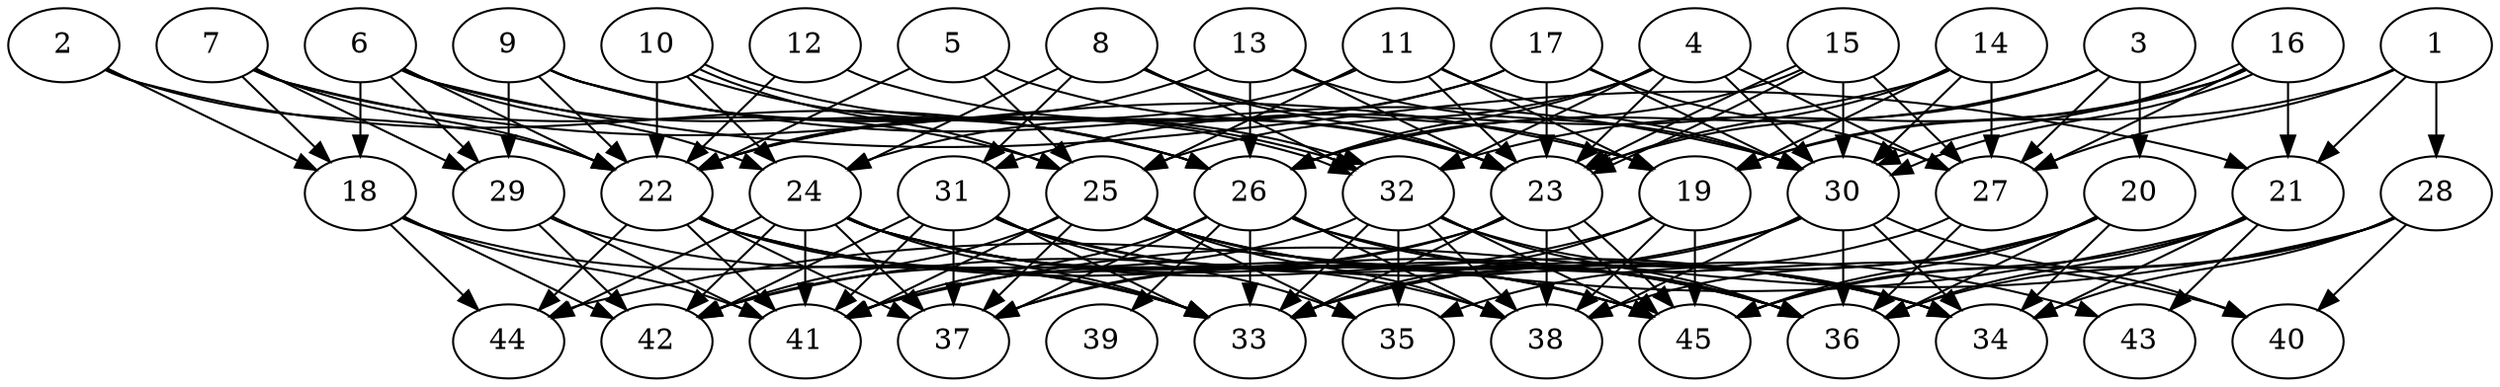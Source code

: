 // DAG automatically generated by daggen at Tue Aug  6 16:31:44 2019
// ./daggen --dot -n 45 --ccr 0.3 --fat 0.7 --regular 0.5 --density 0.7 --mindata 5242880 --maxdata 52428800 
digraph G {
  1 [size="63522133", alpha="0.15", expect_size="19056640"] 
  1 -> 19 [size ="19056640"]
  1 -> 21 [size ="19056640"]
  1 -> 27 [size ="19056640"]
  1 -> 28 [size ="19056640"]
  2 [size="128146773", alpha="0.12", expect_size="38444032"] 
  2 -> 18 [size ="38444032"]
  2 -> 22 [size ="38444032"]
  2 -> 26 [size ="38444032"]
  3 [size="66082133", alpha="0.04", expect_size="19824640"] 
  3 -> 20 [size ="19824640"]
  3 -> 23 [size ="19824640"]
  3 -> 26 [size ="19824640"]
  3 -> 27 [size ="19824640"]
  4 [size="97614507", alpha="0.11", expect_size="29284352"] 
  4 -> 23 [size ="29284352"]
  4 -> 25 [size ="29284352"]
  4 -> 26 [size ="29284352"]
  4 -> 27 [size ="29284352"]
  4 -> 30 [size ="29284352"]
  4 -> 32 [size ="29284352"]
  5 [size="39748267", alpha="0.10", expect_size="11924480"] 
  5 -> 22 [size ="11924480"]
  5 -> 23 [size ="11924480"]
  5 -> 25 [size ="11924480"]
  6 [size="120770560", alpha="0.11", expect_size="36231168"] 
  6 -> 18 [size ="36231168"]
  6 -> 21 [size ="36231168"]
  6 -> 22 [size ="36231168"]
  6 -> 24 [size ="36231168"]
  6 -> 26 [size ="36231168"]
  6 -> 29 [size ="36231168"]
  7 [size="162747733", alpha="0.06", expect_size="48824320"] 
  7 -> 18 [size ="48824320"]
  7 -> 19 [size ="48824320"]
  7 -> 22 [size ="48824320"]
  7 -> 25 [size ="48824320"]
  7 -> 29 [size ="48824320"]
  8 [size="166116693", alpha="0.09", expect_size="49835008"] 
  8 -> 19 [size ="49835008"]
  8 -> 23 [size ="49835008"]
  8 -> 24 [size ="49835008"]
  8 -> 31 [size ="49835008"]
  8 -> 32 [size ="49835008"]
  9 [size="119036587", alpha="0.11", expect_size="35710976"] 
  9 -> 22 [size ="35710976"]
  9 -> 26 [size ="35710976"]
  9 -> 29 [size ="35710976"]
  9 -> 30 [size ="35710976"]
  9 -> 32 [size ="35710976"]
  10 [size="147694933", alpha="0.03", expect_size="44308480"] 
  10 -> 22 [size ="44308480"]
  10 -> 24 [size ="44308480"]
  10 -> 25 [size ="44308480"]
  10 -> 32 [size ="44308480"]
  10 -> 32 [size ="44308480"]
  11 [size="113916587", alpha="0.05", expect_size="34174976"] 
  11 -> 19 [size ="34174976"]
  11 -> 22 [size ="34174976"]
  11 -> 23 [size ="34174976"]
  11 -> 25 [size ="34174976"]
  11 -> 30 [size ="34174976"]
  12 [size="77144747", alpha="0.08", expect_size="23143424"] 
  12 -> 22 [size ="23143424"]
  12 -> 23 [size ="23143424"]
  13 [size="171960320", alpha="0.07", expect_size="51588096"] 
  13 -> 22 [size ="51588096"]
  13 -> 23 [size ="51588096"]
  13 -> 26 [size ="51588096"]
  13 -> 30 [size ="51588096"]
  14 [size="46817280", alpha="0.12", expect_size="14045184"] 
  14 -> 19 [size ="14045184"]
  14 -> 23 [size ="14045184"]
  14 -> 27 [size ="14045184"]
  14 -> 30 [size ="14045184"]
  14 -> 31 [size ="14045184"]
  15 [size="133591040", alpha="0.17", expect_size="40077312"] 
  15 -> 23 [size ="40077312"]
  15 -> 23 [size ="40077312"]
  15 -> 26 [size ="40077312"]
  15 -> 27 [size ="40077312"]
  15 -> 30 [size ="40077312"]
  16 [size="55057067", alpha="0.16", expect_size="16517120"] 
  16 -> 19 [size ="16517120"]
  16 -> 21 [size ="16517120"]
  16 -> 27 [size ="16517120"]
  16 -> 30 [size ="16517120"]
  16 -> 30 [size ="16517120"]
  16 -> 32 [size ="16517120"]
  17 [size="138670080", alpha="0.08", expect_size="41601024"] 
  17 -> 22 [size ="41601024"]
  17 -> 23 [size ="41601024"]
  17 -> 24 [size ="41601024"]
  17 -> 27 [size ="41601024"]
  17 -> 30 [size ="41601024"]
  18 [size="32191147", alpha="0.08", expect_size="9657344"] 
  18 -> 33 [size ="9657344"]
  18 -> 41 [size ="9657344"]
  18 -> 42 [size ="9657344"]
  18 -> 44 [size ="9657344"]
  19 [size="100679680", alpha="0.04", expect_size="30203904"] 
  19 -> 33 [size ="30203904"]
  19 -> 37 [size ="30203904"]
  19 -> 38 [size ="30203904"]
  19 -> 45 [size ="30203904"]
  20 [size="27149653", alpha="0.15", expect_size="8144896"] 
  20 -> 33 [size ="8144896"]
  20 -> 34 [size ="8144896"]
  20 -> 36 [size ="8144896"]
  20 -> 38 [size ="8144896"]
  20 -> 45 [size ="8144896"]
  21 [size="49585493", alpha="0.12", expect_size="14875648"] 
  21 -> 34 [size ="14875648"]
  21 -> 36 [size ="14875648"]
  21 -> 43 [size ="14875648"]
  21 -> 44 [size ="14875648"]
  21 -> 45 [size ="14875648"]
  22 [size="89600000", alpha="0.02", expect_size="26880000"] 
  22 -> 33 [size ="26880000"]
  22 -> 36 [size ="26880000"]
  22 -> 37 [size ="26880000"]
  22 -> 41 [size ="26880000"]
  22 -> 44 [size ="26880000"]
  22 -> 45 [size ="26880000"]
  23 [size="155692373", alpha="0.19", expect_size="46707712"] 
  23 -> 33 [size ="46707712"]
  23 -> 37 [size ="46707712"]
  23 -> 38 [size ="46707712"]
  23 -> 41 [size ="46707712"]
  23 -> 45 [size ="46707712"]
  23 -> 45 [size ="46707712"]
  24 [size="51810987", alpha="0.07", expect_size="15543296"] 
  24 -> 33 [size ="15543296"]
  24 -> 34 [size ="15543296"]
  24 -> 36 [size ="15543296"]
  24 -> 37 [size ="15543296"]
  24 -> 38 [size ="15543296"]
  24 -> 41 [size ="15543296"]
  24 -> 42 [size ="15543296"]
  24 -> 44 [size ="15543296"]
  24 -> 45 [size ="15543296"]
  25 [size="145800533", alpha="0.17", expect_size="43740160"] 
  25 -> 34 [size ="43740160"]
  25 -> 35 [size ="43740160"]
  25 -> 36 [size ="43740160"]
  25 -> 37 [size ="43740160"]
  25 -> 38 [size ="43740160"]
  25 -> 41 [size ="43740160"]
  25 -> 42 [size ="43740160"]
  25 -> 43 [size ="43740160"]
  26 [size="121780907", alpha="0.20", expect_size="36534272"] 
  26 -> 33 [size ="36534272"]
  26 -> 36 [size ="36534272"]
  26 -> 37 [size ="36534272"]
  26 -> 38 [size ="36534272"]
  26 -> 39 [size ="36534272"]
  26 -> 40 [size ="36534272"]
  26 -> 41 [size ="36534272"]
  27 [size="87063893", alpha="0.01", expect_size="26119168"] 
  27 -> 35 [size ="26119168"]
  27 -> 36 [size ="26119168"]
  28 [size="150145707", alpha="0.02", expect_size="45043712"] 
  28 -> 34 [size ="45043712"]
  28 -> 36 [size ="45043712"]
  28 -> 40 [size ="45043712"]
  28 -> 41 [size ="45043712"]
  28 -> 45 [size ="45043712"]
  29 [size="54893227", alpha="0.15", expect_size="16467968"] 
  29 -> 33 [size ="16467968"]
  29 -> 41 [size ="16467968"]
  29 -> 42 [size ="16467968"]
  30 [size="87336960", alpha="0.05", expect_size="26201088"] 
  30 -> 33 [size ="26201088"]
  30 -> 34 [size ="26201088"]
  30 -> 36 [size ="26201088"]
  30 -> 38 [size ="26201088"]
  30 -> 40 [size ="26201088"]
  30 -> 42 [size ="26201088"]
  31 [size="47790080", alpha="0.07", expect_size="14337024"] 
  31 -> 33 [size ="14337024"]
  31 -> 34 [size ="14337024"]
  31 -> 35 [size ="14337024"]
  31 -> 37 [size ="14337024"]
  31 -> 41 [size ="14337024"]
  31 -> 42 [size ="14337024"]
  31 -> 45 [size ="14337024"]
  32 [size="139584853", alpha="0.17", expect_size="41875456"] 
  32 -> 33 [size ="41875456"]
  32 -> 34 [size ="41875456"]
  32 -> 35 [size ="41875456"]
  32 -> 36 [size ="41875456"]
  32 -> 38 [size ="41875456"]
  32 -> 42 [size ="41875456"]
  32 -> 45 [size ="41875456"]
  33 [size="158818987", alpha="0.07", expect_size="47645696"] 
  34 [size="154101760", alpha="0.20", expect_size="46230528"] 
  35 [size="48288427", alpha="0.08", expect_size="14486528"] 
  36 [size="20930560", alpha="0.00", expect_size="6279168"] 
  37 [size="18049707", alpha="0.09", expect_size="5414912"] 
  38 [size="27624107", alpha="0.19", expect_size="8287232"] 
  39 [size="41011200", alpha="0.19", expect_size="12303360"] 
  40 [size="159774720", alpha="0.01", expect_size="47932416"] 
  41 [size="42270720", alpha="0.07", expect_size="12681216"] 
  42 [size="99522560", alpha="0.02", expect_size="29856768"] 
  43 [size="76619093", alpha="0.15", expect_size="22985728"] 
  44 [size="128051200", alpha="0.12", expect_size="38415360"] 
  45 [size="125873493", alpha="0.05", expect_size="37762048"] 
}
